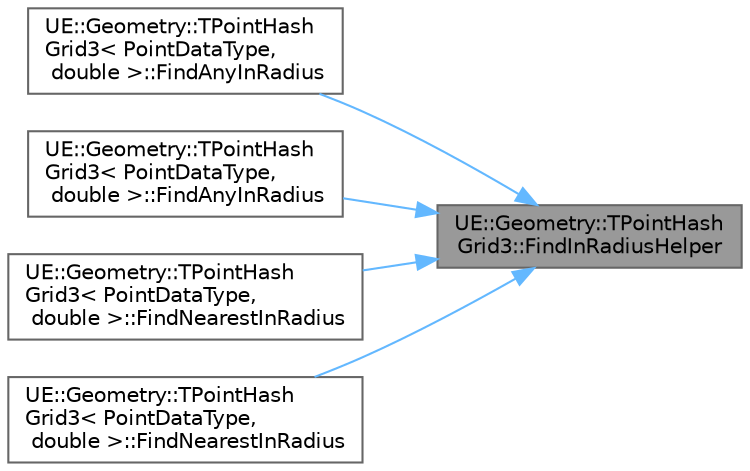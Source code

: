 digraph "UE::Geometry::TPointHashGrid3::FindInRadiusHelper"
{
 // INTERACTIVE_SVG=YES
 // LATEX_PDF_SIZE
  bgcolor="transparent";
  edge [fontname=Helvetica,fontsize=10,labelfontname=Helvetica,labelfontsize=10];
  node [fontname=Helvetica,fontsize=10,shape=box,height=0.2,width=0.4];
  rankdir="RL";
  Node1 [id="Node000001",label="UE::Geometry::TPointHash\lGrid3::FindInRadiusHelper",height=0.2,width=0.4,color="gray40", fillcolor="grey60", style="filled", fontcolor="black",tooltip=" "];
  Node1 -> Node2 [id="edge1_Node000001_Node000002",dir="back",color="steelblue1",style="solid",tooltip=" "];
  Node2 [id="Node000002",label="UE::Geometry::TPointHash\lGrid3\< PointDataType,\l double \>::FindAnyInRadius",height=0.2,width=0.4,color="grey40", fillcolor="white", style="filled",URL="$d7/d1e/classUE_1_1Geometry_1_1TPointHashGrid3.html#aaf200842e0070a22909e3732dab076c5",tooltip=" "];
  Node1 -> Node3 [id="edge2_Node000001_Node000003",dir="back",color="steelblue1",style="solid",tooltip=" "];
  Node3 [id="Node000003",label="UE::Geometry::TPointHash\lGrid3\< PointDataType,\l double \>::FindAnyInRadius",height=0.2,width=0.4,color="grey40", fillcolor="white", style="filled",URL="$d7/d1e/classUE_1_1Geometry_1_1TPointHashGrid3.html#ab1420f6f3ebe2d2b8c1b8a4ab01282b9",tooltip=" "];
  Node1 -> Node4 [id="edge3_Node000001_Node000004",dir="back",color="steelblue1",style="solid",tooltip=" "];
  Node4 [id="Node000004",label="UE::Geometry::TPointHash\lGrid3\< PointDataType,\l double \>::FindNearestInRadius",height=0.2,width=0.4,color="grey40", fillcolor="white", style="filled",URL="$d7/d1e/classUE_1_1Geometry_1_1TPointHashGrid3.html#ab5d997385d896fe99020fa2ec38daecd",tooltip=" "];
  Node1 -> Node5 [id="edge4_Node000001_Node000005",dir="back",color="steelblue1",style="solid",tooltip=" "];
  Node5 [id="Node000005",label="UE::Geometry::TPointHash\lGrid3\< PointDataType,\l double \>::FindNearestInRadius",height=0.2,width=0.4,color="grey40", fillcolor="white", style="filled",URL="$d7/d1e/classUE_1_1Geometry_1_1TPointHashGrid3.html#af07364b7ac9f3790d3d4ab25536aa4dc",tooltip=" "];
}
